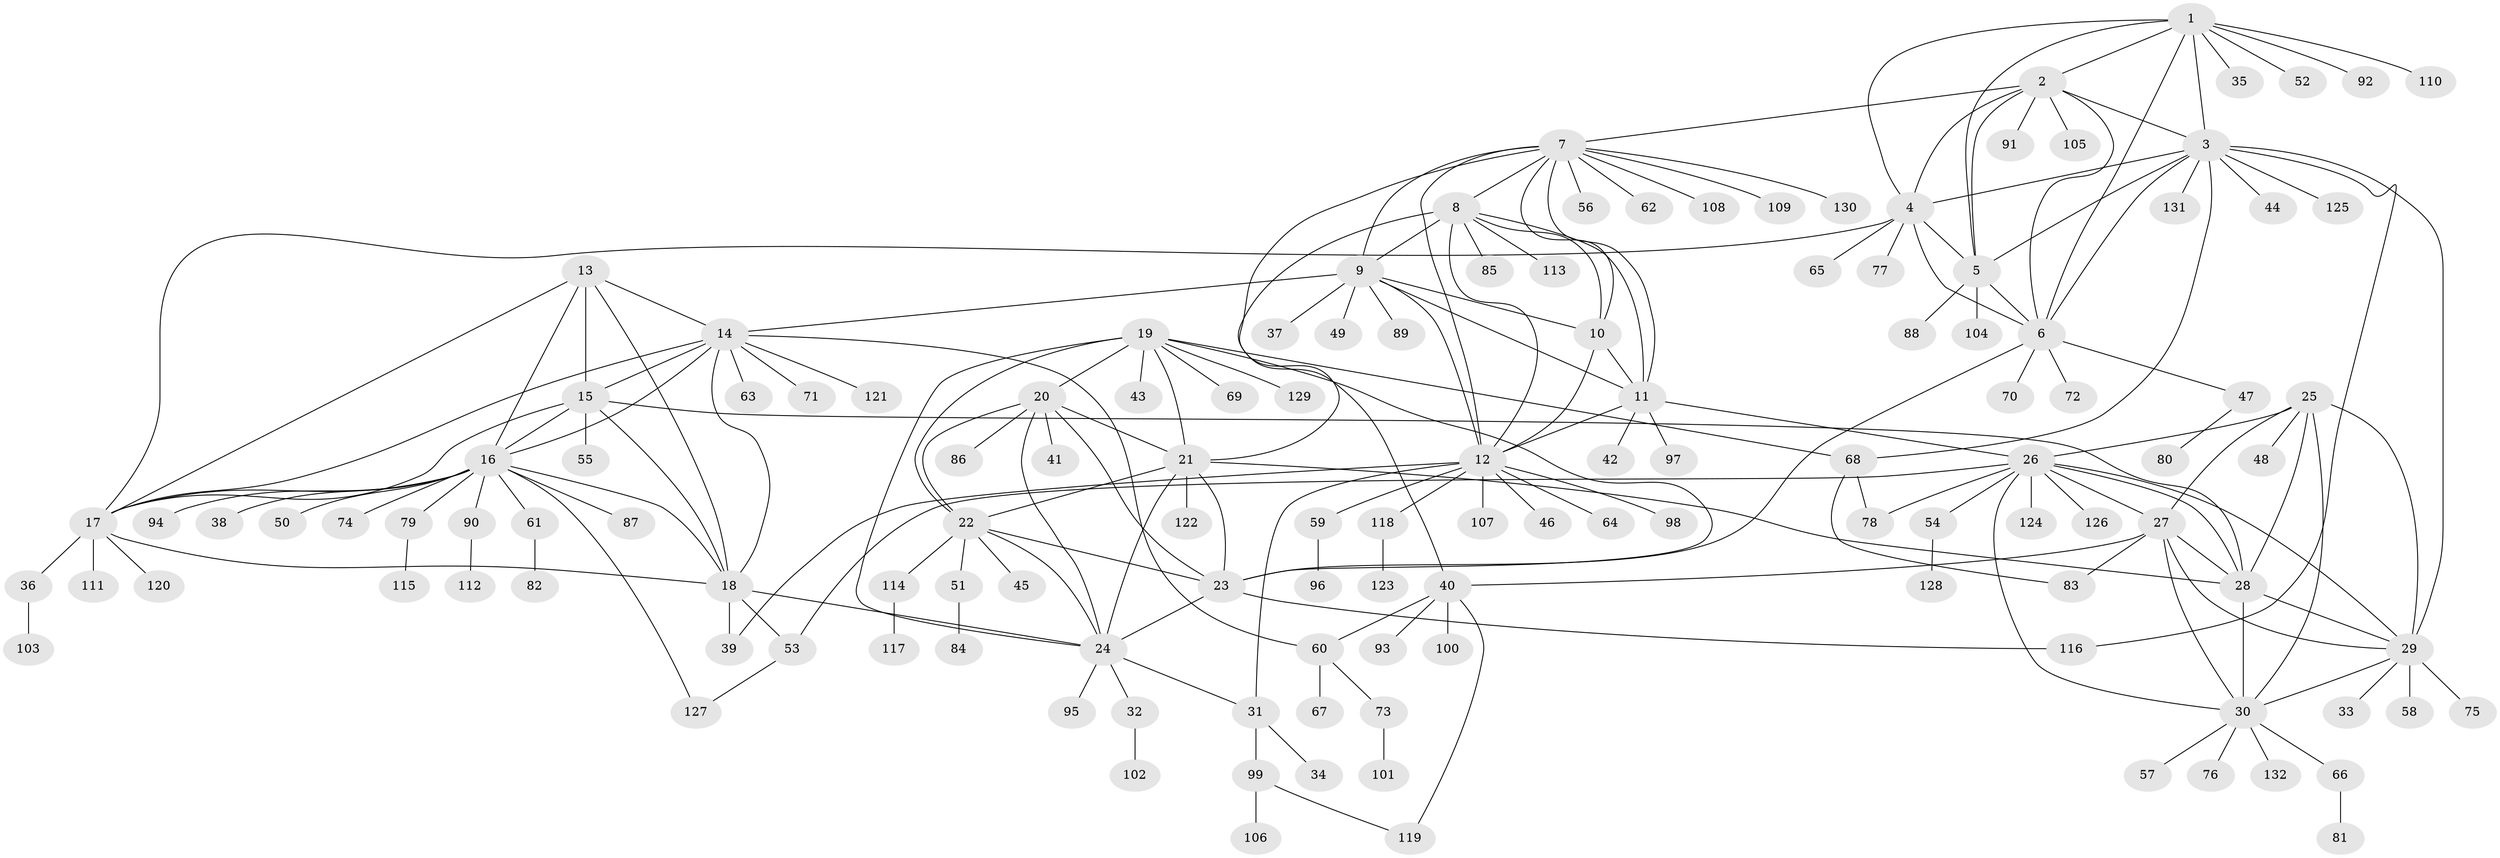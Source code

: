// coarse degree distribution, {8: 0.05063291139240506, 9: 0.0759493670886076, 7: 0.02531645569620253, 4: 0.0379746835443038, 5: 0.0379746835443038, 3: 0.05063291139240506, 14: 0.012658227848101266, 12: 0.012658227848101266, 6: 0.02531645569620253, 2: 0.0759493670886076, 1: 0.5949367088607594}
// Generated by graph-tools (version 1.1) at 2025/19/03/04/25 18:19:44]
// undirected, 132 vertices, 198 edges
graph export_dot {
graph [start="1"]
  node [color=gray90,style=filled];
  1;
  2;
  3;
  4;
  5;
  6;
  7;
  8;
  9;
  10;
  11;
  12;
  13;
  14;
  15;
  16;
  17;
  18;
  19;
  20;
  21;
  22;
  23;
  24;
  25;
  26;
  27;
  28;
  29;
  30;
  31;
  32;
  33;
  34;
  35;
  36;
  37;
  38;
  39;
  40;
  41;
  42;
  43;
  44;
  45;
  46;
  47;
  48;
  49;
  50;
  51;
  52;
  53;
  54;
  55;
  56;
  57;
  58;
  59;
  60;
  61;
  62;
  63;
  64;
  65;
  66;
  67;
  68;
  69;
  70;
  71;
  72;
  73;
  74;
  75;
  76;
  77;
  78;
  79;
  80;
  81;
  82;
  83;
  84;
  85;
  86;
  87;
  88;
  89;
  90;
  91;
  92;
  93;
  94;
  95;
  96;
  97;
  98;
  99;
  100;
  101;
  102;
  103;
  104;
  105;
  106;
  107;
  108;
  109;
  110;
  111;
  112;
  113;
  114;
  115;
  116;
  117;
  118;
  119;
  120;
  121;
  122;
  123;
  124;
  125;
  126;
  127;
  128;
  129;
  130;
  131;
  132;
  1 -- 2;
  1 -- 3;
  1 -- 4;
  1 -- 5;
  1 -- 6;
  1 -- 35;
  1 -- 52;
  1 -- 92;
  1 -- 110;
  2 -- 3;
  2 -- 4;
  2 -- 5;
  2 -- 6;
  2 -- 7;
  2 -- 91;
  2 -- 105;
  3 -- 4;
  3 -- 5;
  3 -- 6;
  3 -- 29;
  3 -- 44;
  3 -- 68;
  3 -- 116;
  3 -- 125;
  3 -- 131;
  4 -- 5;
  4 -- 6;
  4 -- 17;
  4 -- 65;
  4 -- 77;
  5 -- 6;
  5 -- 88;
  5 -- 104;
  6 -- 23;
  6 -- 47;
  6 -- 70;
  6 -- 72;
  7 -- 8;
  7 -- 9;
  7 -- 10;
  7 -- 11;
  7 -- 12;
  7 -- 40;
  7 -- 56;
  7 -- 62;
  7 -- 108;
  7 -- 109;
  7 -- 130;
  8 -- 9;
  8 -- 10;
  8 -- 11;
  8 -- 12;
  8 -- 21;
  8 -- 85;
  8 -- 113;
  9 -- 10;
  9 -- 11;
  9 -- 12;
  9 -- 14;
  9 -- 37;
  9 -- 49;
  9 -- 89;
  10 -- 11;
  10 -- 12;
  11 -- 12;
  11 -- 26;
  11 -- 42;
  11 -- 97;
  12 -- 31;
  12 -- 39;
  12 -- 46;
  12 -- 59;
  12 -- 64;
  12 -- 98;
  12 -- 107;
  12 -- 118;
  13 -- 14;
  13 -- 15;
  13 -- 16;
  13 -- 17;
  13 -- 18;
  14 -- 15;
  14 -- 16;
  14 -- 17;
  14 -- 18;
  14 -- 60;
  14 -- 63;
  14 -- 71;
  14 -- 121;
  15 -- 16;
  15 -- 17;
  15 -- 18;
  15 -- 28;
  15 -- 55;
  16 -- 17;
  16 -- 18;
  16 -- 38;
  16 -- 50;
  16 -- 61;
  16 -- 74;
  16 -- 79;
  16 -- 87;
  16 -- 90;
  16 -- 94;
  16 -- 127;
  17 -- 18;
  17 -- 36;
  17 -- 111;
  17 -- 120;
  18 -- 24;
  18 -- 39;
  18 -- 53;
  19 -- 20;
  19 -- 21;
  19 -- 22;
  19 -- 23;
  19 -- 24;
  19 -- 43;
  19 -- 68;
  19 -- 69;
  19 -- 129;
  20 -- 21;
  20 -- 22;
  20 -- 23;
  20 -- 24;
  20 -- 41;
  20 -- 86;
  21 -- 22;
  21 -- 23;
  21 -- 24;
  21 -- 28;
  21 -- 122;
  22 -- 23;
  22 -- 24;
  22 -- 45;
  22 -- 51;
  22 -- 114;
  23 -- 24;
  23 -- 116;
  24 -- 31;
  24 -- 32;
  24 -- 95;
  25 -- 26;
  25 -- 27;
  25 -- 28;
  25 -- 29;
  25 -- 30;
  25 -- 48;
  26 -- 27;
  26 -- 28;
  26 -- 29;
  26 -- 30;
  26 -- 53;
  26 -- 54;
  26 -- 78;
  26 -- 124;
  26 -- 126;
  27 -- 28;
  27 -- 29;
  27 -- 30;
  27 -- 40;
  27 -- 83;
  28 -- 29;
  28 -- 30;
  29 -- 30;
  29 -- 33;
  29 -- 58;
  29 -- 75;
  30 -- 57;
  30 -- 66;
  30 -- 76;
  30 -- 132;
  31 -- 34;
  31 -- 99;
  32 -- 102;
  36 -- 103;
  40 -- 60;
  40 -- 93;
  40 -- 100;
  40 -- 119;
  47 -- 80;
  51 -- 84;
  53 -- 127;
  54 -- 128;
  59 -- 96;
  60 -- 67;
  60 -- 73;
  61 -- 82;
  66 -- 81;
  68 -- 78;
  68 -- 83;
  73 -- 101;
  79 -- 115;
  90 -- 112;
  99 -- 106;
  99 -- 119;
  114 -- 117;
  118 -- 123;
}
